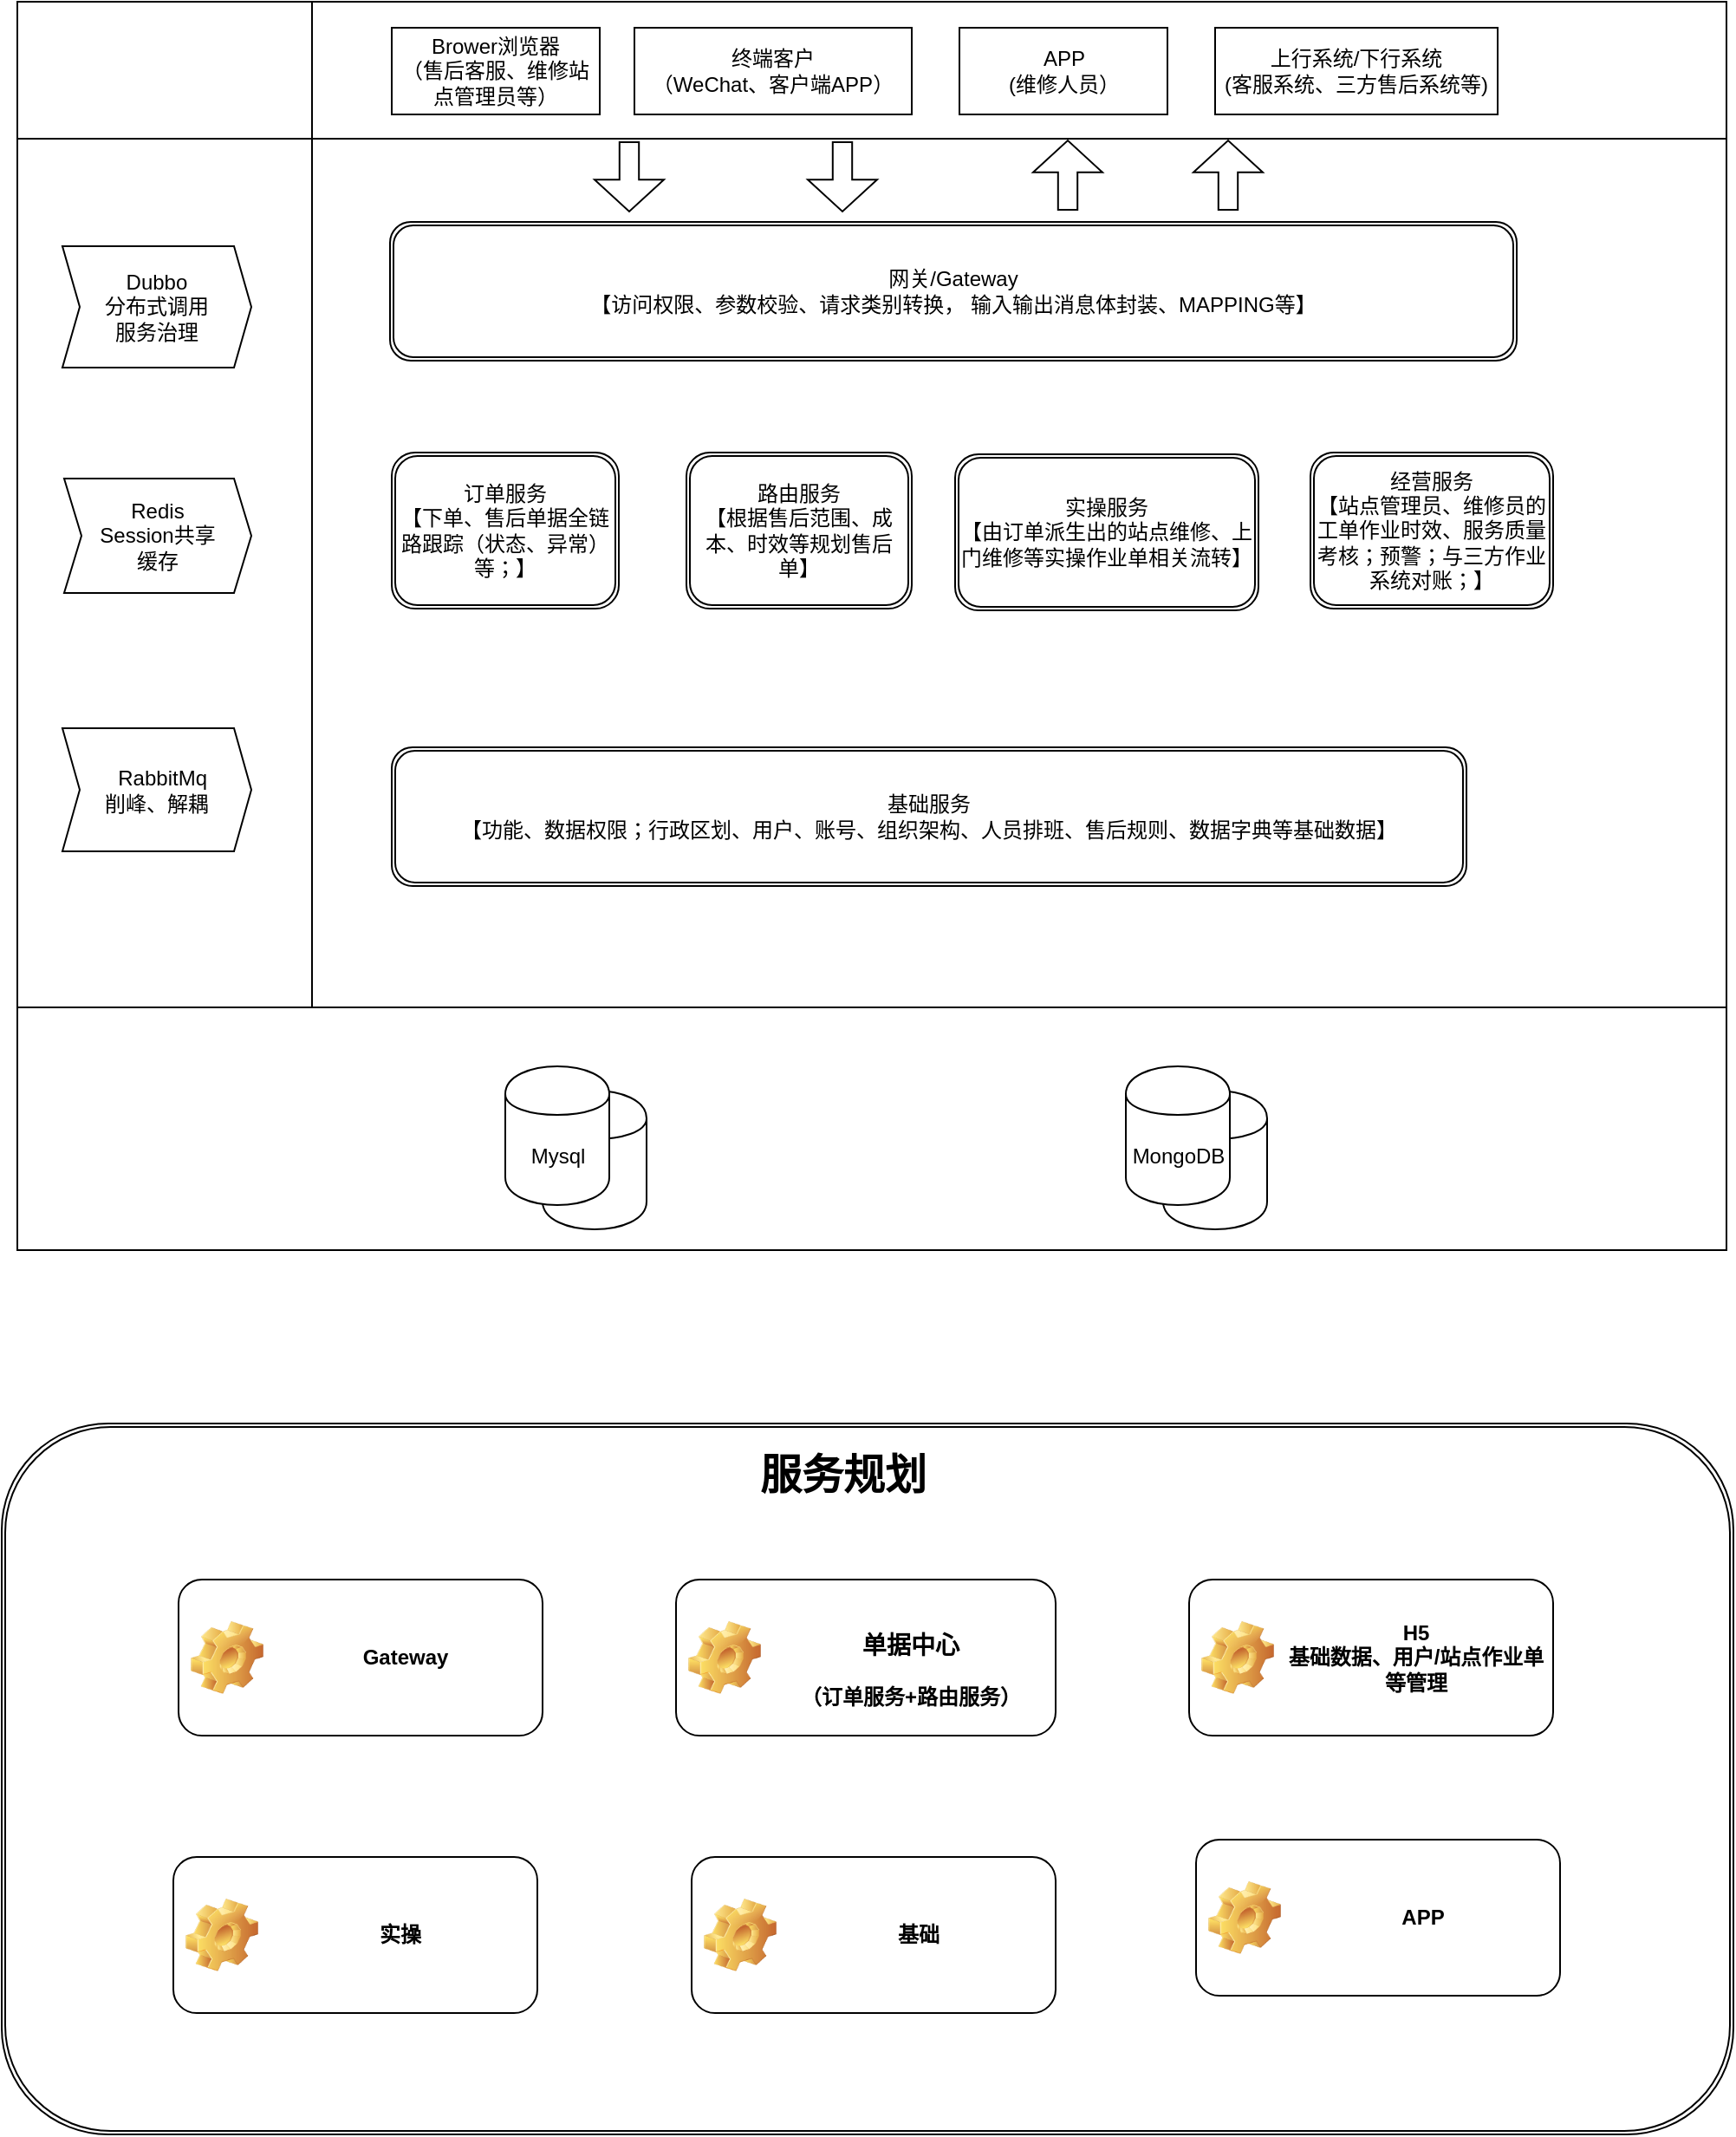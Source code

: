 <mxfile pages="1" version="11.2.1" type="github"><diagram id="koTAyqe_bMbmzj04aBsL" name="Page-1"><mxGraphModel dx="1422" dy="747" grid="1" gridSize="10" guides="1" tooltips="1" connect="1" arrows="1" fold="1" page="1" pageScale="1" pageWidth="827" pageHeight="1169" math="0" shadow="0"><root><mxCell id="0"/><mxCell id="1" parent="0"/><mxCell id="L9k4opbj6H1gBTXnCsCV-1" value="" style="shape=internalStorage;whiteSpace=wrap;html=1;backgroundOutline=1;dx=170;dy=79;" vertex="1" parent="1"><mxGeometry x="160" y="80" width="986" height="580" as="geometry"/></mxCell><mxCell id="L9k4opbj6H1gBTXnCsCV-3" value="Dubbo&lt;br&gt;分布式调用&lt;br&gt;服务治理&lt;br&gt;" style="shape=step;perimeter=stepPerimeter;whiteSpace=wrap;html=1;fixedSize=1;size=10;" vertex="1" parent="1"><mxGeometry x="186" y="221" width="109" height="70" as="geometry"/></mxCell><mxCell id="L9k4opbj6H1gBTXnCsCV-4" value="Redis&lt;br&gt;Session共享&lt;br&gt;缓存&lt;br&gt;" style="shape=step;perimeter=stepPerimeter;whiteSpace=wrap;html=1;fixedSize=1;size=10;" vertex="1" parent="1"><mxGeometry x="187" y="355" width="108" height="66" as="geometry"/></mxCell><mxCell id="L9k4opbj6H1gBTXnCsCV-5" value="&amp;nbsp; RabbitMq&lt;br&gt;削峰、解耦&lt;br&gt;" style="shape=step;perimeter=stepPerimeter;whiteSpace=wrap;html=1;fixedSize=1;size=10;" vertex="1" parent="1"><mxGeometry x="186" y="499" width="109" height="71" as="geometry"/></mxCell><mxCell id="L9k4opbj6H1gBTXnCsCV-6" value="Brower浏览器&lt;br&gt;（售后客服、维修站点管理员等）" style="rounded=0;whiteSpace=wrap;html=1;" vertex="1" parent="1"><mxGeometry x="376" y="95" width="120" height="50" as="geometry"/></mxCell><mxCell id="L9k4opbj6H1gBTXnCsCV-7" value="终端客户&lt;br&gt;（WeChat、客户端APP）" style="rounded=0;whiteSpace=wrap;html=1;" vertex="1" parent="1"><mxGeometry x="516" y="95" width="160" height="50" as="geometry"/></mxCell><mxCell id="L9k4opbj6H1gBTXnCsCV-8" value="APP&lt;br&gt;(维修人员）" style="rounded=0;whiteSpace=wrap;html=1;" vertex="1" parent="1"><mxGeometry x="703.5" y="95" width="120" height="50" as="geometry"/></mxCell><mxCell id="L9k4opbj6H1gBTXnCsCV-9" value="上行系统/下行系统&lt;br&gt;(客服系统、三方售后系统等)" style="rounded=0;whiteSpace=wrap;html=1;" vertex="1" parent="1"><mxGeometry x="851" y="95" width="163" height="50" as="geometry"/></mxCell><mxCell id="L9k4opbj6H1gBTXnCsCV-11" value="订单服务&lt;br&gt;【下单、售后单据全链路跟踪（状态、异常）等；】" style="shape=ext;double=1;rounded=1;whiteSpace=wrap;html=1;" vertex="1" parent="1"><mxGeometry x="376" y="340" width="131" height="90" as="geometry"/></mxCell><mxCell id="L9k4opbj6H1gBTXnCsCV-13" value="路由服务&lt;br&gt;【根据售后范围、成本、时效等规划售后单】" style="shape=ext;double=1;rounded=1;whiteSpace=wrap;html=1;" vertex="1" parent="1"><mxGeometry x="546" y="340" width="130" height="90" as="geometry"/></mxCell><mxCell id="L9k4opbj6H1gBTXnCsCV-15" value="基础服务&lt;br&gt;【功能、数据权限；行政区划、用户、账号、组织架构、人员排班、售后规则、数据字典等基础数据】" style="shape=ext;double=1;rounded=1;whiteSpace=wrap;html=1;" vertex="1" parent="1"><mxGeometry x="376" y="510" width="620" height="80" as="geometry"/></mxCell><mxCell id="L9k4opbj6H1gBTXnCsCV-17" value="经营服务&lt;br&gt;【站点管理员、维修员的工单作业时效、服务质量考核；预警；与三方作业系统对账；】" style="shape=ext;double=1;rounded=1;whiteSpace=wrap;html=1;" vertex="1" parent="1"><mxGeometry x="906" y="340" width="140" height="90" as="geometry"/></mxCell><mxCell id="L9k4opbj6H1gBTXnCsCV-20" value="" style="rounded=0;whiteSpace=wrap;html=1;" vertex="1" parent="1"><mxGeometry x="160" y="660" width="986" height="140" as="geometry"/></mxCell><mxCell id="L9k4opbj6H1gBTXnCsCV-25" value="" style="shape=singleArrow;direction=south;whiteSpace=wrap;html=1;arrowWidth=0.28;arrowSize=0.46;" vertex="1" parent="1"><mxGeometry x="616" y="161" width="40" height="40" as="geometry"/></mxCell><mxCell id="L9k4opbj6H1gBTXnCsCV-26" value="" style="shape=singleArrow;direction=south;whiteSpace=wrap;html=1;arrowWidth=0.28;arrowSize=0.46;rotation=180;" vertex="1" parent="1"><mxGeometry x="838.5" y="160" width="40" height="40" as="geometry"/></mxCell><mxCell id="L9k4opbj6H1gBTXnCsCV-27" value="" style="shape=singleArrow;direction=south;whiteSpace=wrap;html=1;arrowWidth=0.28;arrowSize=0.46;" vertex="1" parent="1"><mxGeometry x="493" y="161" width="40" height="40" as="geometry"/></mxCell><mxCell id="L9k4opbj6H1gBTXnCsCV-30" value="DB" style="shape=cylinder;whiteSpace=wrap;html=1;boundedLbl=1;backgroundOutline=1;" vertex="1" parent="1"><mxGeometry x="463" y="708" width="60" height="80" as="geometry"/></mxCell><mxCell id="L9k4opbj6H1gBTXnCsCV-21" value="Mysql" style="shape=cylinder;whiteSpace=wrap;html=1;boundedLbl=1;backgroundOutline=1;" vertex="1" parent="1"><mxGeometry x="441.5" y="694" width="60" height="80" as="geometry"/></mxCell><mxCell id="L9k4opbj6H1gBTXnCsCV-32" value="DB" style="shape=cylinder;whiteSpace=wrap;html=1;boundedLbl=1;backgroundOutline=1;" vertex="1" parent="1"><mxGeometry x="821" y="708" width="60" height="80" as="geometry"/></mxCell><mxCell id="L9k4opbj6H1gBTXnCsCV-33" value="MongoDB" style="shape=cylinder;whiteSpace=wrap;html=1;boundedLbl=1;backgroundOutline=1;" vertex="1" parent="1"><mxGeometry x="799.5" y="694" width="60" height="80" as="geometry"/></mxCell><mxCell id="L9k4opbj6H1gBTXnCsCV-34" value="网关/Gateway&lt;br&gt;【访问权限、参数校验、请求类别转换， 输入输出消息体封装、MAPPING等】" style="shape=ext;double=1;rounded=1;whiteSpace=wrap;html=1;" vertex="1" parent="1"><mxGeometry x="375" y="207" width="650" height="80" as="geometry"/></mxCell><mxCell id="L9k4opbj6H1gBTXnCsCV-35" value="" style="shape=singleArrow;direction=south;whiteSpace=wrap;html=1;arrowWidth=0.28;arrowSize=0.46;rotation=180;" vertex="1" parent="1"><mxGeometry x="746" y="160" width="40" height="40" as="geometry"/></mxCell><mxCell id="L9k4opbj6H1gBTXnCsCV-36" value="实操服务&lt;br&gt;【由订单派生出的站点维修、上门维修等实操作业单相关流转】" style="shape=ext;double=1;rounded=1;whiteSpace=wrap;html=1;" vertex="1" parent="1"><mxGeometry x="701" y="341" width="175" height="90" as="geometry"/></mxCell><mxCell id="L9k4opbj6H1gBTXnCsCV-44" value="" style="shape=ext;double=1;rounded=1;whiteSpace=wrap;html=1;" vertex="1" parent="1"><mxGeometry x="151" y="900" width="999" height="410" as="geometry"/></mxCell><mxCell id="L9k4opbj6H1gBTXnCsCV-38" value="&lt;h3&gt;单据中心&lt;/h3&gt;（订单服务+路由服务）" style="label;whiteSpace=wrap;html=1;image=img/clipart/Gear_128x128.png;align=center;" vertex="1" parent="1"><mxGeometry x="540" y="990" width="219" height="90" as="geometry"/></mxCell><mxCell id="L9k4opbj6H1gBTXnCsCV-43" value="服务规划" style="text;strokeColor=none;fillColor=none;html=1;fontSize=24;fontStyle=1;verticalAlign=middle;align=center;flipH=1;" vertex="1" parent="1"><mxGeometry x="584" y="910" width="104" height="40" as="geometry"/></mxCell><mxCell id="L9k4opbj6H1gBTXnCsCV-45" value="Gateway" style="label;whiteSpace=wrap;html=1;image=img/clipart/Gear_128x128.png;align=center;" vertex="1" parent="1"><mxGeometry x="253" y="990" width="210" height="90" as="geometry"/></mxCell><mxCell id="L9k4opbj6H1gBTXnCsCV-46" value="H5&lt;br&gt;基础数据、用户/站点作业单等管理" style="label;whiteSpace=wrap;html=1;image=img/clipart/Gear_128x128.png;align=center;labelPosition=center;verticalLabelPosition=middle;verticalAlign=middle;" vertex="1" parent="1"><mxGeometry x="836" y="990" width="210" height="90" as="geometry"/></mxCell><mxCell id="L9k4opbj6H1gBTXnCsCV-47" value="APP" style="label;whiteSpace=wrap;html=1;image=img/clipart/Gear_128x128.png;align=center;" vertex="1" parent="1"><mxGeometry x="840" y="1140" width="210" height="90" as="geometry"/></mxCell><mxCell id="L9k4opbj6H1gBTXnCsCV-48" value="实操" style="label;whiteSpace=wrap;html=1;image=img/clipart/Gear_128x128.png;align=center;" vertex="1" parent="1"><mxGeometry x="250" y="1150" width="210" height="90" as="geometry"/></mxCell><mxCell id="L9k4opbj6H1gBTXnCsCV-49" value="基础" style="label;whiteSpace=wrap;html=1;image=img/clipart/Gear_128x128.png;align=center;" vertex="1" parent="1"><mxGeometry x="549" y="1150" width="210" height="90" as="geometry"/></mxCell></root></mxGraphModel></diagram></mxfile>